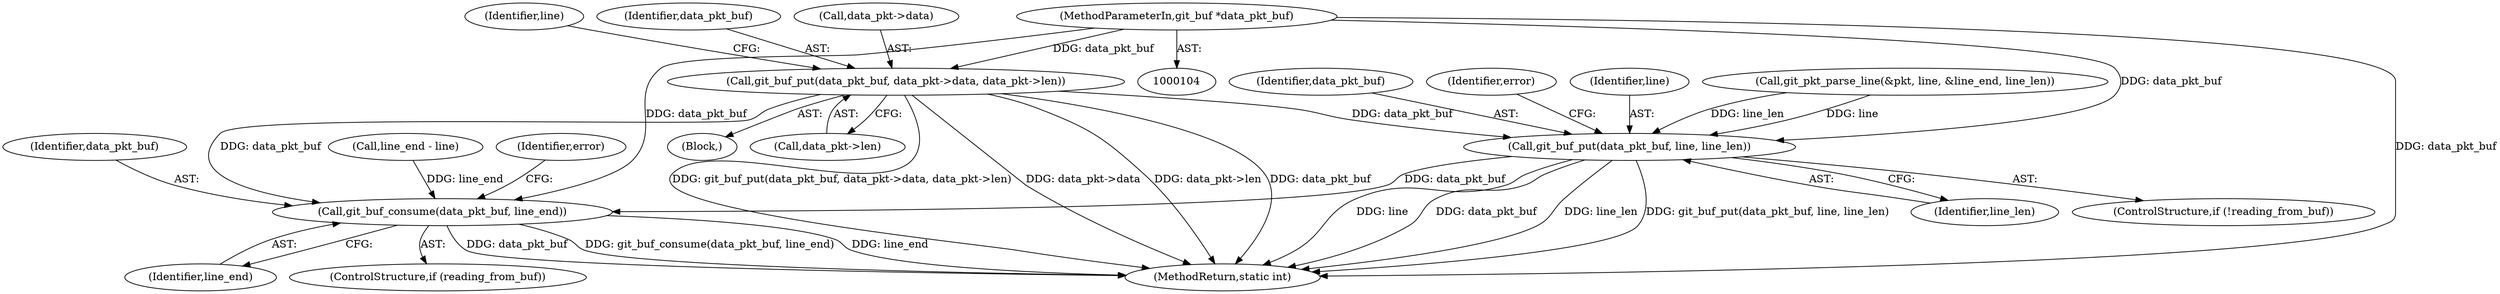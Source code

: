 digraph "0_libgit2_84d30d569ada986f3eef527cbdb932643c2dd037@pointer" {
"1000125" [label="(Call,git_buf_put(data_pkt_buf, data_pkt->data, data_pkt->len))"];
"1000107" [label="(MethodParameterIn,git_buf *data_pkt_buf)"];
"1000177" [label="(Call,git_buf_put(data_pkt_buf, line, line_len))"];
"1000226" [label="(Call,git_buf_consume(data_pkt_buf, line_end))"];
"1000125" [label="(Call,git_buf_put(data_pkt_buf, data_pkt->data, data_pkt->len))"];
"1000178" [label="(Identifier,data_pkt_buf)"];
"1000230" [label="(Identifier,error)"];
"1000227" [label="(Identifier,data_pkt_buf)"];
"1000228" [label="(Identifier,line_end)"];
"1000182" [label="(Identifier,error)"];
"1000134" [label="(Identifier,line)"];
"1000224" [label="(ControlStructure,if (reading_from_buf))"];
"1000126" [label="(Identifier,data_pkt_buf)"];
"1000180" [label="(Identifier,line_len)"];
"1000174" [label="(ControlStructure,if (!reading_from_buf))"];
"1000231" [label="(MethodReturn,static int)"];
"1000226" [label="(Call,git_buf_consume(data_pkt_buf, line_end))"];
"1000179" [label="(Identifier,line)"];
"1000162" [label="(Call,git_pkt_parse_line(&pkt, line, &line_end, line_len))"];
"1000124" [label="(Block,)"];
"1000193" [label="(Call,line_end - line)"];
"1000107" [label="(MethodParameterIn,git_buf *data_pkt_buf)"];
"1000127" [label="(Call,data_pkt->data)"];
"1000177" [label="(Call,git_buf_put(data_pkt_buf, line, line_len))"];
"1000130" [label="(Call,data_pkt->len)"];
"1000125" -> "1000124"  [label="AST: "];
"1000125" -> "1000130"  [label="CFG: "];
"1000126" -> "1000125"  [label="AST: "];
"1000127" -> "1000125"  [label="AST: "];
"1000130" -> "1000125"  [label="AST: "];
"1000134" -> "1000125"  [label="CFG: "];
"1000125" -> "1000231"  [label="DDG: data_pkt->len"];
"1000125" -> "1000231"  [label="DDG: data_pkt_buf"];
"1000125" -> "1000231"  [label="DDG: git_buf_put(data_pkt_buf, data_pkt->data, data_pkt->len)"];
"1000125" -> "1000231"  [label="DDG: data_pkt->data"];
"1000107" -> "1000125"  [label="DDG: data_pkt_buf"];
"1000125" -> "1000177"  [label="DDG: data_pkt_buf"];
"1000125" -> "1000226"  [label="DDG: data_pkt_buf"];
"1000107" -> "1000104"  [label="AST: "];
"1000107" -> "1000231"  [label="DDG: data_pkt_buf"];
"1000107" -> "1000177"  [label="DDG: data_pkt_buf"];
"1000107" -> "1000226"  [label="DDG: data_pkt_buf"];
"1000177" -> "1000174"  [label="AST: "];
"1000177" -> "1000180"  [label="CFG: "];
"1000178" -> "1000177"  [label="AST: "];
"1000179" -> "1000177"  [label="AST: "];
"1000180" -> "1000177"  [label="AST: "];
"1000182" -> "1000177"  [label="CFG: "];
"1000177" -> "1000231"  [label="DDG: line"];
"1000177" -> "1000231"  [label="DDG: data_pkt_buf"];
"1000177" -> "1000231"  [label="DDG: line_len"];
"1000177" -> "1000231"  [label="DDG: git_buf_put(data_pkt_buf, line, line_len)"];
"1000162" -> "1000177"  [label="DDG: line"];
"1000162" -> "1000177"  [label="DDG: line_len"];
"1000177" -> "1000226"  [label="DDG: data_pkt_buf"];
"1000226" -> "1000224"  [label="AST: "];
"1000226" -> "1000228"  [label="CFG: "];
"1000227" -> "1000226"  [label="AST: "];
"1000228" -> "1000226"  [label="AST: "];
"1000230" -> "1000226"  [label="CFG: "];
"1000226" -> "1000231"  [label="DDG: data_pkt_buf"];
"1000226" -> "1000231"  [label="DDG: git_buf_consume(data_pkt_buf, line_end)"];
"1000226" -> "1000231"  [label="DDG: line_end"];
"1000193" -> "1000226"  [label="DDG: line_end"];
}
